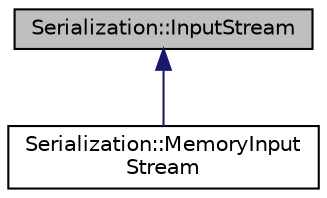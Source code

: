 digraph "Serialization::InputStream"
{
  edge [fontname="Helvetica",fontsize="10",labelfontname="Helvetica",labelfontsize="10"];
  node [fontname="Helvetica",fontsize="10",shape=record];
  Node0 [label="Serialization::InputStream",height=0.2,width=0.4,color="black", fillcolor="grey75", style="filled", fontcolor="black"];
  Node0 -> Node1 [dir="back",color="midnightblue",fontsize="10",style="solid",fontname="Helvetica"];
  Node1 [label="Serialization::MemoryInput\lStream",height=0.2,width=0.4,color="black", fillcolor="white", style="filled",URL="$struct_serialization_1_1_memory_input_stream.html"];
}
